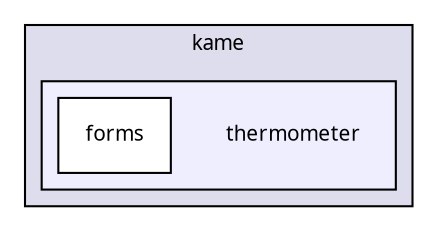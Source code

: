 digraph G {
  compound=true
  node [ fontsize=10, fontname="FreeSans.ttf"];
  edge [ labelfontsize=9, labelfontname="FreeSans.ttf"];
  subgraph clusterdir_86f25382698e49ecc2836ac98faed978 {
    graph [ bgcolor="#ddddee", pencolor="black", label="kame" fontname="FreeSans.ttf", fontsize=10, URL="dir_86f25382698e49ecc2836ac98faed978.html"]
  subgraph clusterdir_1d7b0fc55fb779b2b91b91f22651fbee {
    graph [ bgcolor="#eeeeff", pencolor="black", label="" URL="dir_1d7b0fc55fb779b2b91b91f22651fbee.html"];
    dir_1d7b0fc55fb779b2b91b91f22651fbee [shape=plaintext label="thermometer"];
    dir_70238c86649fb100d6492b30e2a9642c [shape=box label="forms" color="black" fillcolor="white" style="filled" URL="dir_70238c86649fb100d6492b30e2a9642c.html"];
  }
  }
}
